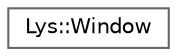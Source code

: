 digraph "Graphical Class Hierarchy"
{
 // LATEX_PDF_SIZE
  bgcolor="transparent";
  edge [fontname=Helvetica,fontsize=10,labelfontname=Helvetica,labelfontsize=10];
  node [fontname=Helvetica,fontsize=10,shape=box,height=0.2,width=0.4];
  rankdir="LR";
  Node0 [id="Node000000",label="Lys::Window",height=0.2,width=0.4,color="grey40", fillcolor="white", style="filled",URL="$classLys_1_1Window.html",tooltip="Main window for rendering."];
}
